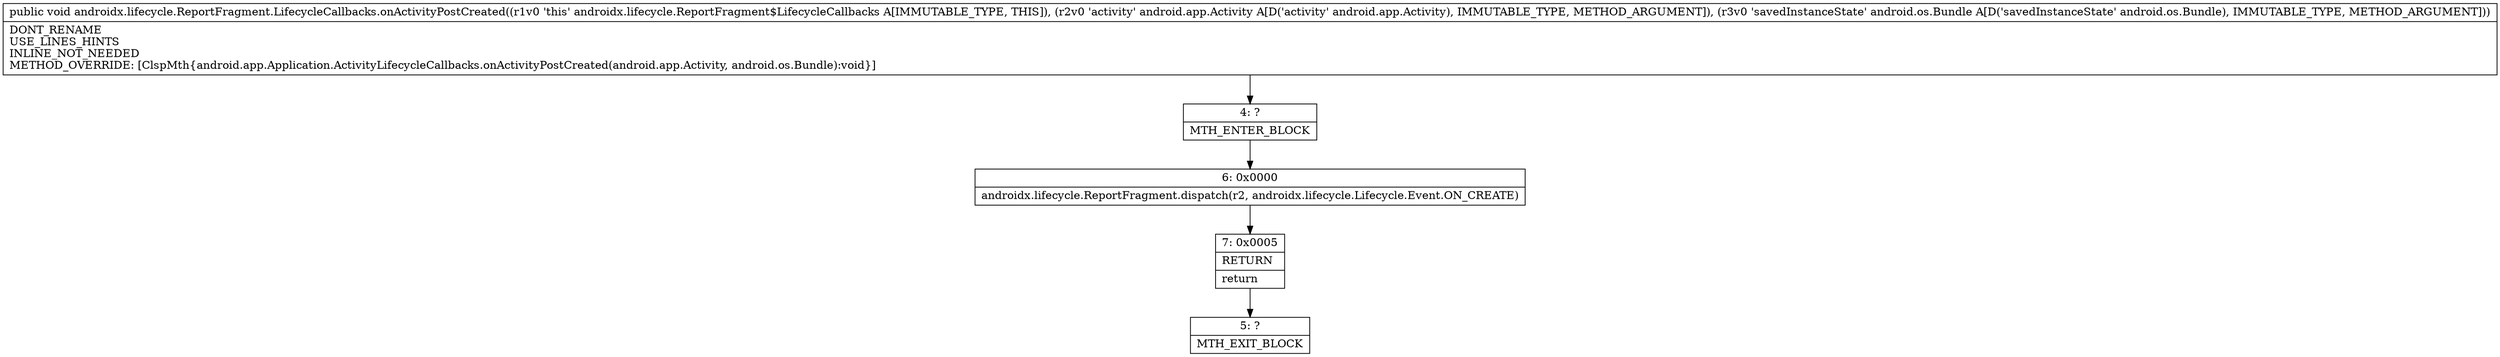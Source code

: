 digraph "CFG forandroidx.lifecycle.ReportFragment.LifecycleCallbacks.onActivityPostCreated(Landroid\/app\/Activity;Landroid\/os\/Bundle;)V" {
Node_4 [shape=record,label="{4\:\ ?|MTH_ENTER_BLOCK\l}"];
Node_6 [shape=record,label="{6\:\ 0x0000|androidx.lifecycle.ReportFragment.dispatch(r2, androidx.lifecycle.Lifecycle.Event.ON_CREATE)\l}"];
Node_7 [shape=record,label="{7\:\ 0x0005|RETURN\l|return\l}"];
Node_5 [shape=record,label="{5\:\ ?|MTH_EXIT_BLOCK\l}"];
MethodNode[shape=record,label="{public void androidx.lifecycle.ReportFragment.LifecycleCallbacks.onActivityPostCreated((r1v0 'this' androidx.lifecycle.ReportFragment$LifecycleCallbacks A[IMMUTABLE_TYPE, THIS]), (r2v0 'activity' android.app.Activity A[D('activity' android.app.Activity), IMMUTABLE_TYPE, METHOD_ARGUMENT]), (r3v0 'savedInstanceState' android.os.Bundle A[D('savedInstanceState' android.os.Bundle), IMMUTABLE_TYPE, METHOD_ARGUMENT]))  | DONT_RENAME\lUSE_LINES_HINTS\lINLINE_NOT_NEEDED\lMETHOD_OVERRIDE: [ClspMth\{android.app.Application.ActivityLifecycleCallbacks.onActivityPostCreated(android.app.Activity, android.os.Bundle):void\}]\l}"];
MethodNode -> Node_4;Node_4 -> Node_6;
Node_6 -> Node_7;
Node_7 -> Node_5;
}

